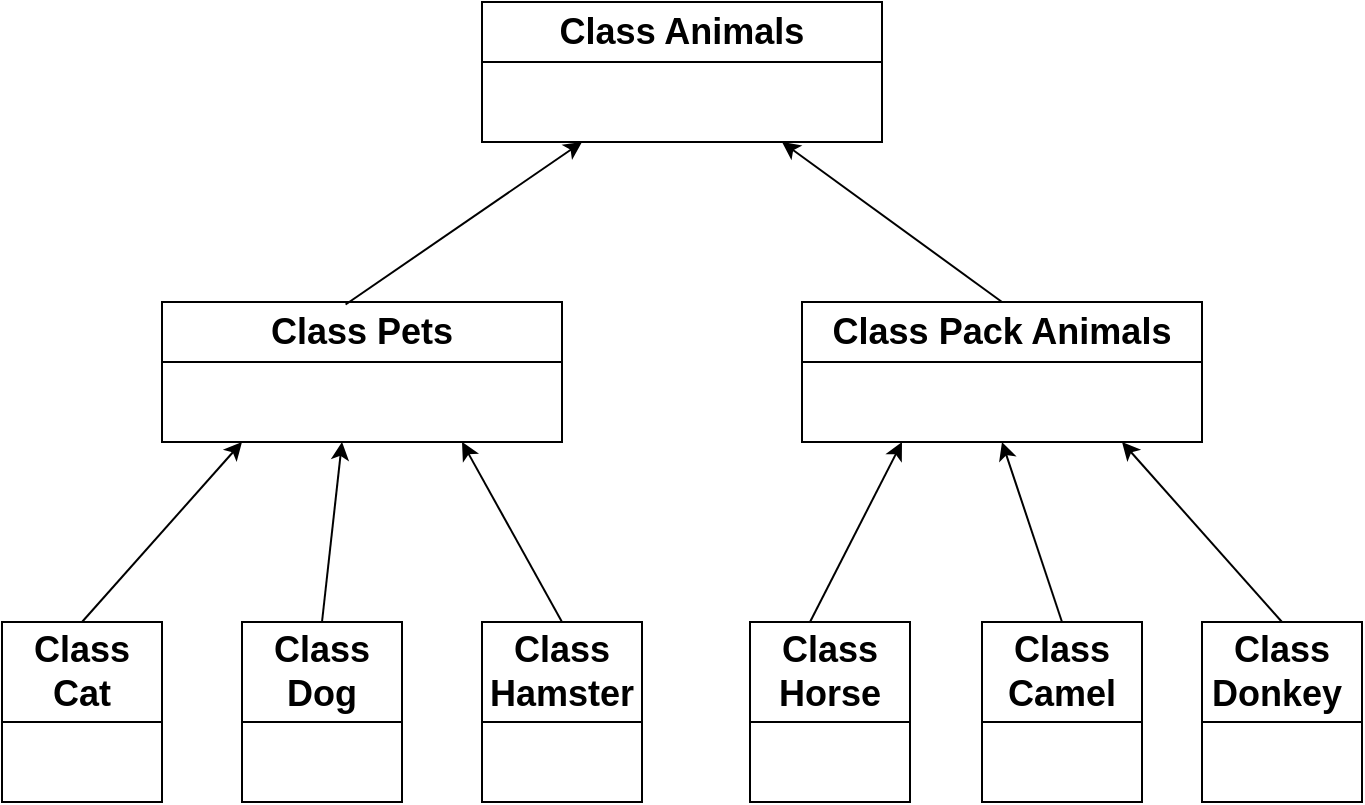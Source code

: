 <mxfile>
    <diagram id="zHT41nX7iPg2SUS6fnQt" name="Страница 1">
        <mxGraphModel dx="1004" dy="489" grid="1" gridSize="10" guides="1" tooltips="1" connect="1" arrows="1" fold="1" page="1" pageScale="1" pageWidth="827" pageHeight="1169" math="0" shadow="0">
            <root>
                <mxCell id="0"/>
                <mxCell id="1" parent="0"/>
                <mxCell id="2" value="&lt;font style=&quot;font-size: 18px;&quot;&gt;Class Animals&lt;/font&gt;" style="swimlane;whiteSpace=wrap;html=1;startSize=30;" vertex="1" parent="1">
                    <mxGeometry x="280" y="50" width="200" height="70" as="geometry"/>
                </mxCell>
                <mxCell id="4" value="Class Pets" style="swimlane;whiteSpace=wrap;html=1;fontSize=18;startSize=30;" vertex="1" parent="1">
                    <mxGeometry x="120" y="200" width="200" height="70" as="geometry"/>
                </mxCell>
                <mxCell id="5" value="Class Pack Animals" style="swimlane;whiteSpace=wrap;html=1;fontSize=18;startSize=30;" vertex="1" parent="1">
                    <mxGeometry x="440" y="200" width="200" height="70" as="geometry"/>
                </mxCell>
                <mxCell id="6" value="" style="endArrow=classic;html=1;fontSize=18;entryX=0.25;entryY=1;entryDx=0;entryDy=0;exitX=0.459;exitY=0.018;exitDx=0;exitDy=0;exitPerimeter=0;" edge="1" parent="1" source="4" target="2">
                    <mxGeometry width="50" height="50" relative="1" as="geometry">
                        <mxPoint x="240" y="200" as="sourcePoint"/>
                        <mxPoint x="290" y="150" as="targetPoint"/>
                    </mxGeometry>
                </mxCell>
                <mxCell id="7" value="" style="endArrow=classic;html=1;fontSize=18;entryX=0.75;entryY=1;entryDx=0;entryDy=0;exitX=0.5;exitY=0;exitDx=0;exitDy=0;" edge="1" parent="1" source="5" target="2">
                    <mxGeometry width="50" height="50" relative="1" as="geometry">
                        <mxPoint x="490" y="270" as="sourcePoint"/>
                        <mxPoint x="540" y="220" as="targetPoint"/>
                    </mxGeometry>
                </mxCell>
                <mxCell id="8" value="Class Cat" style="swimlane;whiteSpace=wrap;html=1;fontSize=18;startSize=50;" vertex="1" parent="1">
                    <mxGeometry x="40" y="360" width="80" height="90" as="geometry"/>
                </mxCell>
                <mxCell id="9" value="Class Dog" style="swimlane;whiteSpace=wrap;html=1;fontSize=18;startSize=50;" vertex="1" parent="1">
                    <mxGeometry x="160" y="360" width="80" height="90" as="geometry"/>
                </mxCell>
                <mxCell id="10" value="Class Hamster" style="swimlane;whiteSpace=wrap;html=1;fontSize=18;startSize=50;" vertex="1" parent="1">
                    <mxGeometry x="280" y="360" width="80" height="90" as="geometry"/>
                </mxCell>
                <mxCell id="11" value="" style="endArrow=classic;html=1;fontSize=18;exitX=0.5;exitY=0;exitDx=0;exitDy=0;" edge="1" parent="1" source="8">
                    <mxGeometry width="50" height="50" relative="1" as="geometry">
                        <mxPoint x="490" y="280" as="sourcePoint"/>
                        <mxPoint x="160" y="270" as="targetPoint"/>
                    </mxGeometry>
                </mxCell>
                <mxCell id="12" value="" style="endArrow=classic;html=1;fontSize=18;" edge="1" parent="1">
                    <mxGeometry width="50" height="50" relative="1" as="geometry">
                        <mxPoint x="200" y="360" as="sourcePoint"/>
                        <mxPoint x="210" y="270" as="targetPoint"/>
                    </mxGeometry>
                </mxCell>
                <mxCell id="13" value="" style="endArrow=classic;html=1;fontSize=18;entryX=0.75;entryY=1;entryDx=0;entryDy=0;" edge="1" parent="1" target="4">
                    <mxGeometry width="50" height="50" relative="1" as="geometry">
                        <mxPoint x="320" y="360" as="sourcePoint"/>
                        <mxPoint x="370" y="310" as="targetPoint"/>
                    </mxGeometry>
                </mxCell>
                <mxCell id="14" value="Class Horse" style="swimlane;whiteSpace=wrap;html=1;fontSize=18;startSize=50;" vertex="1" parent="1">
                    <mxGeometry x="414" y="360" width="80" height="90" as="geometry"/>
                </mxCell>
                <mxCell id="15" value="Class Camel" style="swimlane;whiteSpace=wrap;html=1;fontSize=18;startSize=50;" vertex="1" parent="1">
                    <mxGeometry x="530" y="360" width="80" height="90" as="geometry"/>
                </mxCell>
                <mxCell id="16" value="Class Donkey&amp;nbsp;" style="swimlane;whiteSpace=wrap;html=1;fontSize=18;startSize=50;" vertex="1" parent="1">
                    <mxGeometry x="640" y="360" width="80" height="90" as="geometry"/>
                </mxCell>
                <mxCell id="17" value="" style="endArrow=classic;html=1;fontSize=18;entryX=0.25;entryY=1;entryDx=0;entryDy=0;" edge="1" parent="1" target="5">
                    <mxGeometry width="50" height="50" relative="1" as="geometry">
                        <mxPoint x="444" y="360" as="sourcePoint"/>
                        <mxPoint x="494" y="310" as="targetPoint"/>
                    </mxGeometry>
                </mxCell>
                <mxCell id="18" value="" style="endArrow=classic;html=1;fontSize=18;" edge="1" parent="1">
                    <mxGeometry width="50" height="50" relative="1" as="geometry">
                        <mxPoint x="680" y="360" as="sourcePoint"/>
                        <mxPoint x="600" y="270" as="targetPoint"/>
                    </mxGeometry>
                </mxCell>
                <mxCell id="19" value="" style="endArrow=classic;html=1;fontSize=18;entryX=0.5;entryY=1;entryDx=0;entryDy=0;exitX=0.5;exitY=0;exitDx=0;exitDy=0;" edge="1" parent="1" source="15" target="5">
                    <mxGeometry width="50" height="50" relative="1" as="geometry">
                        <mxPoint x="570" y="350" as="sourcePoint"/>
                        <mxPoint x="540" y="230" as="targetPoint"/>
                    </mxGeometry>
                </mxCell>
            </root>
        </mxGraphModel>
    </diagram>
</mxfile>